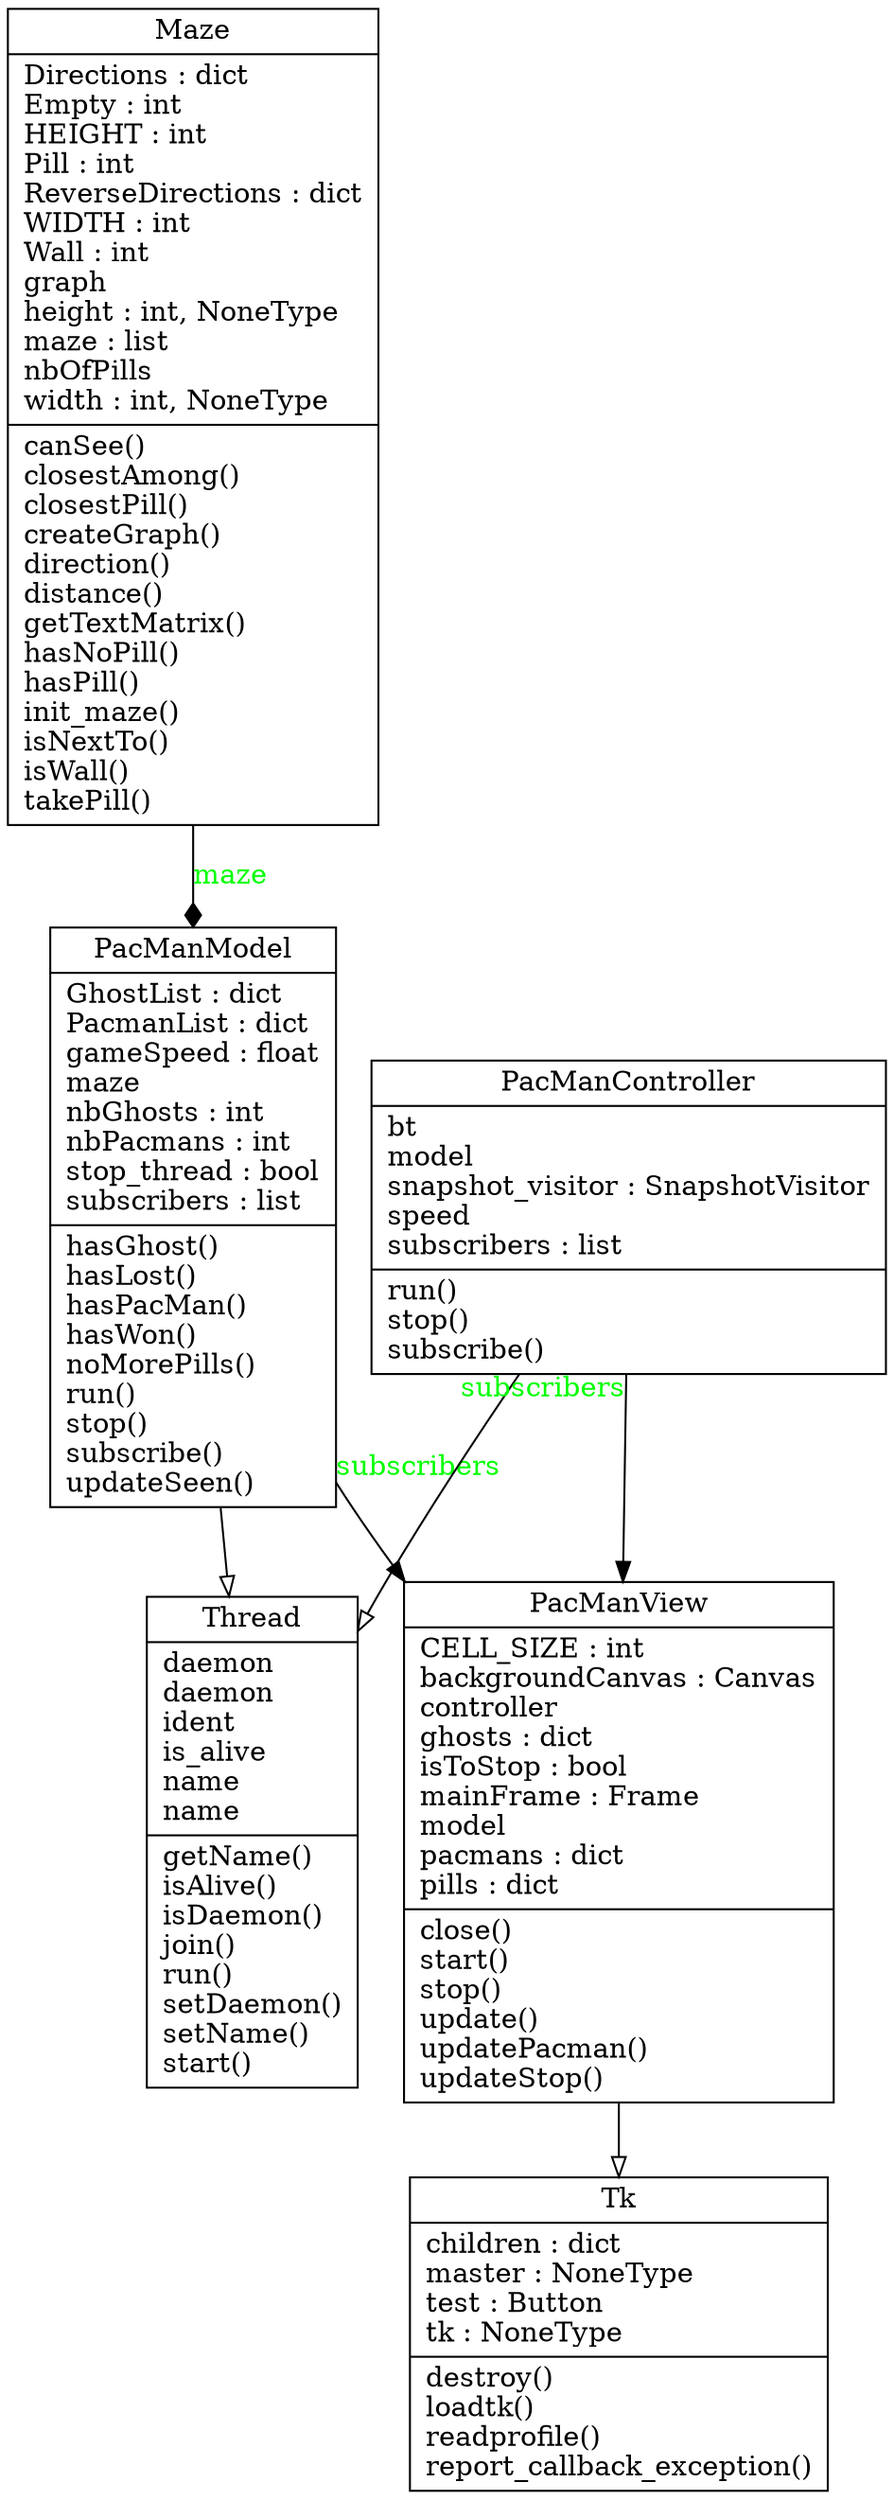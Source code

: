 digraph "pacman_vf" {
"0" [label="{Maze|Directions : dict\lEmpty : int\lHEIGHT : int\lPill : int\lReverseDirections : dict\lWIDTH : int\lWall : int\lgraph\lheight : int, NoneType\lmaze : list\lnbOfPills\lwidth : int, NoneType\l|canSee()\lclosestAmong()\lclosestPill()\lcreateGraph()\ldirection()\ldistance()\lgetTextMatrix()\lhasNoPill()\lhasPill()\linit_maze()\lisNextTo()\lisWall()\ltakePill()\l}", shape="record"];
"1" [label="{PacManModel|GhostList : dict\lPacmanList : dict\lgameSpeed : float\lmaze\lnbGhosts : int\lnbPacmans : int\lstop_thread : bool\lsubscribers : list\l|hasGhost()\lhasLost()\lhasPacMan()\lhasWon()\lnoMorePills()\lrun()\lstop()\lsubscribe()\lupdateSeen()\l}", shape="record"];
"2" [label="{Thread|daemon\ldaemon\lident\lis_alive\lname\lname\l|getName()\lisAlive()\lisDaemon()\ljoin()\lrun()\lsetDaemon()\lsetName()\lstart()\l}", shape="record"];
"3" [label="{PacManController|bt\lmodel\lsnapshot_visitor : SnapshotVisitor\lspeed\lsubscribers : list\l|run()\lstop()\lsubscribe()\l}", shape="record"];

"4" [label="{PacManView|CELL_SIZE : int\lbackgroundCanvas : Canvas\lcontroller\lghosts : dict\lisToStop : bool\lmainFrame : Frame\lmodel\lpacmans : dict\lpills : dict\l|close()\lstart()\lstop()\lupdate()\lupdatePacman()\lupdateStop()\l}", shape="record"];
"5" [label="{Tk|children : dict\lmaster : NoneType\ltest : Button\ltk : NoneType\l|destroy()\lloadtk()\lreadprofile()\lreport_callback_exception()\l}", shape="record"];




"1" -> "2" [arrowhead="empty", arrowtail="none"];
"3" -> "2" [arrowhead="empty", arrowtail="none"];
"0" -> "1" [arrowhead="diamond", arrowtail="none", fontcolor="green", label="maze", style="solid"];
"4" -> "5" [arrowhead="empty", arrowtail="none"];
"1" -> "4" [arrowhead="", arrowtail="none", fontcolor="green", taillabel="subscribers", style="solid"];
"3" -> "4" [arrowhead="", arrowtail="none", fontcolor="green", taillabel="subscribers", style="solid"];

}
